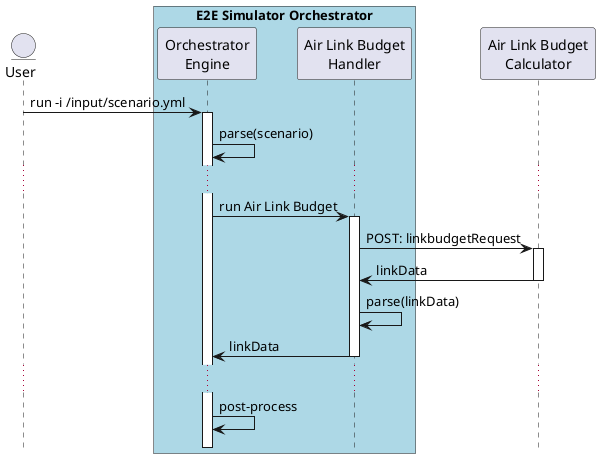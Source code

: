 @startuml
hide footbox
!pragma teoz true

entity "User" as u

box "E2E Simulator Orchestrator" #LightBlue
participant "Orchestrator\nEngine" as orch
participant "Air Link Budget\nHandler" as hndl
end box

participant "Air Link Budget\nCalculator" as srv

u -> orch: run -i /input/scenario.yml
activate orch
orch -> orch: parse(scenario)
...
orch -> hndl: run Air Link Budget
activate hndl
hndl -> srv: POST: linkbudgetRequest
activate srv
hndl <- srv: linkData
deactivate srv
hndl -> hndl: parse(linkData)
hndl -> orch: linkData
deactivate hndl
...
orch -> orch: post-process


@enduml
